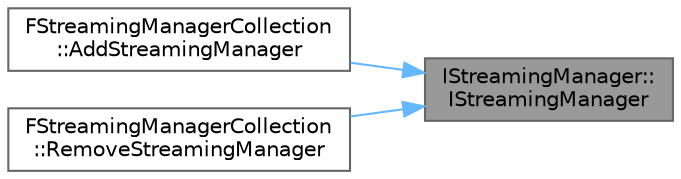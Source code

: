 digraph "IStreamingManager::IStreamingManager"
{
 // INTERACTIVE_SVG=YES
 // LATEX_PDF_SIZE
  bgcolor="transparent";
  edge [fontname=Helvetica,fontsize=10,labelfontname=Helvetica,labelfontsize=10];
  node [fontname=Helvetica,fontsize=10,shape=box,height=0.2,width=0.4];
  rankdir="RL";
  Node1 [id="Node000001",label="IStreamingManager::\lIStreamingManager",height=0.2,width=0.4,color="gray40", fillcolor="grey60", style="filled", fontcolor="black",tooltip=" "];
  Node1 -> Node2 [id="edge1_Node000001_Node000002",dir="back",color="steelblue1",style="solid",tooltip=" "];
  Node2 [id="Node000002",label="FStreamingManagerCollection\l::AddStreamingManager",height=0.2,width=0.4,color="grey40", fillcolor="white", style="filled",URL="$d2/d23/structFStreamingManagerCollection.html#a5b9b02221ed9b6656cacb5f3fa085fbb",tooltip="Adds a streaming manager to the array of managers to route function calls to."];
  Node1 -> Node3 [id="edge2_Node000001_Node000003",dir="back",color="steelblue1",style="solid",tooltip=" "];
  Node3 [id="Node000003",label="FStreamingManagerCollection\l::RemoveStreamingManager",height=0.2,width=0.4,color="grey40", fillcolor="white", style="filled",URL="$d2/d23/structFStreamingManagerCollection.html#a207a138bc870cea24b6ec6ad03d77a96",tooltip="Removes a streaming manager from the array of managers to route function calls to."];
}
